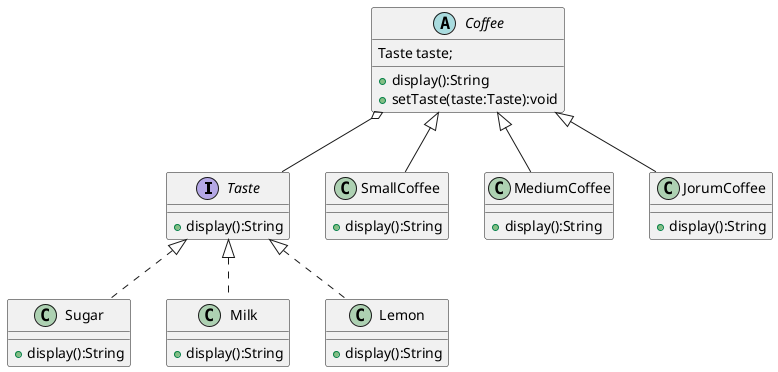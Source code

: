 @startuml
'https://plantuml.com/class-diagram

interface Taste {
    +display():String
}

class Sugar implements Taste {
    +display():String
}

class Milk implements Taste {
    +display():String
}

class Lemon implements Taste {
    +display():String
}

abstract class Coffee {
    Taste taste;
    +display():String
    +setTaste(taste:Taste):void
}

class SmallCoffee extends Coffee {
    +display():String
}

class MediumCoffee extends Coffee {
    +display():String
}

class JorumCoffee extends Coffee {
    +display():String
}

Coffee o-- Taste

@enduml